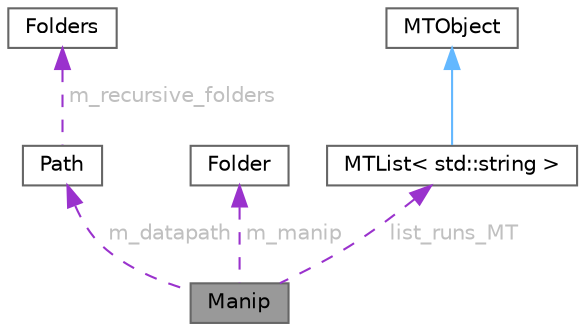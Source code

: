 digraph "Manip"
{
 // LATEX_PDF_SIZE
  bgcolor="transparent";
  edge [fontname=Helvetica,fontsize=10,labelfontname=Helvetica,labelfontsize=10];
  node [fontname=Helvetica,fontsize=10,shape=box,height=0.2,width=0.4];
  Node1 [id="Node000001",label="Manip",height=0.2,width=0.4,color="gray40", fillcolor="grey60", style="filled", fontcolor="black",tooltip=" "];
  Node2 -> Node1 [id="edge1_Node000001_Node000002",dir="back",color="darkorchid3",style="dashed",tooltip=" ",label=" m_datapath",fontcolor="grey" ];
  Node2 [id="Node000002",label="Path",height=0.2,width=0.4,color="gray40", fillcolor="white", style="filled",URL="$class_path.html",tooltip="Object used to hold the complete path of a giver folder."];
  Node3 -> Node2 [id="edge2_Node000002_Node000003",dir="back",color="darkorchid3",style="dashed",tooltip=" ",label=" m_recursive_folders",fontcolor="grey" ];
  Node3 [id="Node000003",label="Folders",height=0.2,width=0.4,color="gray40", fillcolor="white", style="filled",URL="$class_folders.html",tooltip="Object used to hold a list of folders."];
  Node4 -> Node1 [id="edge3_Node000001_Node000004",dir="back",color="darkorchid3",style="dashed",tooltip=" ",label=" m_manip",fontcolor="grey" ];
  Node4 [id="Node000004",label="Folder",height=0.2,width=0.4,color="gray40", fillcolor="white", style="filled",URL="$class_folder.html",tooltip="Object used to hold a folder's name."];
  Node5 -> Node1 [id="edge4_Node000001_Node000005",dir="back",color="darkorchid3",style="dashed",tooltip=" ",label=" list_runs_MT",fontcolor="grey" ];
  Node5 [id="Node000005",label="MTList\< std::string \>",height=0.2,width=0.4,color="gray40", fillcolor="white", style="filled",URL="$class_m_t_list.html",tooltip=" "];
  Node6 -> Node5 [id="edge5_Node000005_Node000006",dir="back",color="steelblue1",style="solid",tooltip=" "];
  Node6 [id="Node000006",label="MTObject",height=0.2,width=0.4,color="gray40", fillcolor="white", style="filled",URL="$class_m_t_object.html",tooltip=" "];
}
